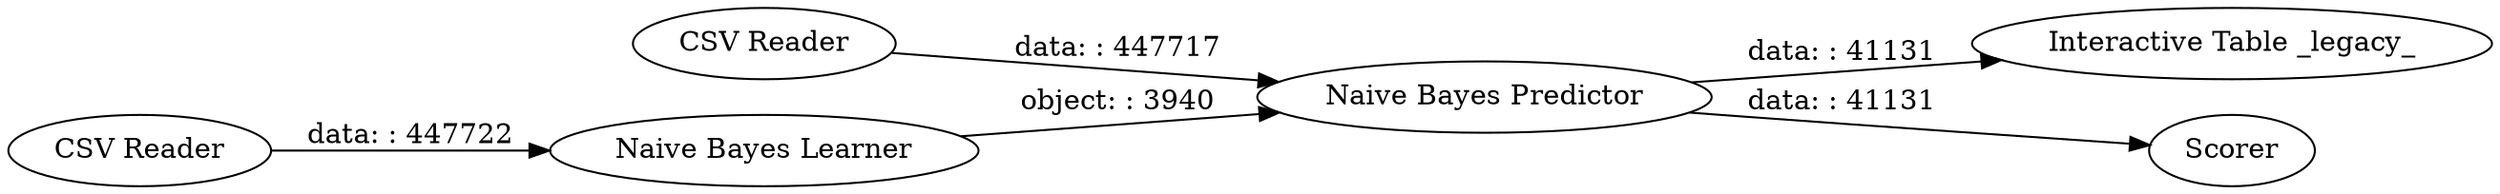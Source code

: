 digraph {
	"-845443172467357838_6" [label="Interactive Table _legacy_"]
	"-845443172467357838_1" [label="CSV Reader"]
	"-845443172467357838_5" [label="Naive Bayes Predictor"]
	"-845443172467357838_7" [label=Scorer]
	"-845443172467357838_3" [label="CSV Reader"]
	"-845443172467357838_4" [label="Naive Bayes Learner"]
	"-845443172467357838_4" -> "-845443172467357838_5" [label="object: : 3940"]
	"-845443172467357838_1" -> "-845443172467357838_4" [label="data: : 447722"]
	"-845443172467357838_5" -> "-845443172467357838_7" [label="data: : 41131"]
	"-845443172467357838_5" -> "-845443172467357838_6" [label="data: : 41131"]
	"-845443172467357838_3" -> "-845443172467357838_5" [label="data: : 447717"]
	rankdir=LR
}
